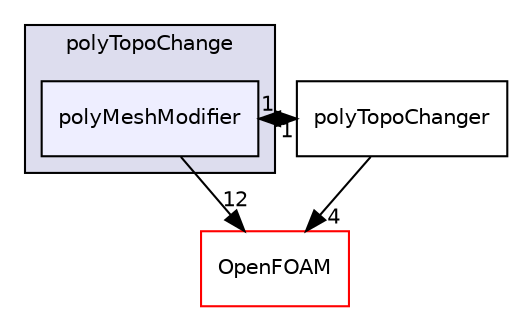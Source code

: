 digraph "src/dynamicMesh/polyTopoChange/polyMeshModifier" {
  bgcolor=transparent;
  compound=true
  node [ fontsize="10", fontname="Helvetica"];
  edge [ labelfontsize="10", labelfontname="Helvetica"];
  subgraph clusterdir_1dcc9f8d039401a5088c21c8f851d182 {
    graph [ bgcolor="#ddddee", pencolor="black", label="polyTopoChange" fontname="Helvetica", fontsize="10", URL="dir_1dcc9f8d039401a5088c21c8f851d182.html"]
  dir_53e064f65682b60940fae8def6f07f81 [shape=box, label="polyMeshModifier", style="filled", fillcolor="#eeeeff", pencolor="black", URL="dir_53e064f65682b60940fae8def6f07f81.html"];
  }
  dir_0952f9b6d6fcae993c8491153539ae37 [shape=box label="polyTopoChanger" URL="dir_0952f9b6d6fcae993c8491153539ae37.html"];
  dir_c5473ff19b20e6ec4dfe5c310b3778a8 [shape=box label="OpenFOAM" color="red" URL="dir_c5473ff19b20e6ec4dfe5c310b3778a8.html"];
  dir_0952f9b6d6fcae993c8491153539ae37->dir_53e064f65682b60940fae8def6f07f81 [headlabel="1", labeldistance=1.5 headhref="dir_000850_000841.html"];
  dir_0952f9b6d6fcae993c8491153539ae37->dir_c5473ff19b20e6ec4dfe5c310b3778a8 [headlabel="4", labeldistance=1.5 headhref="dir_000850_001950.html"];
  dir_53e064f65682b60940fae8def6f07f81->dir_0952f9b6d6fcae993c8491153539ae37 [headlabel="1", labeldistance=1.5 headhref="dir_000841_000850.html"];
  dir_53e064f65682b60940fae8def6f07f81->dir_c5473ff19b20e6ec4dfe5c310b3778a8 [headlabel="12", labeldistance=1.5 headhref="dir_000841_001950.html"];
}
